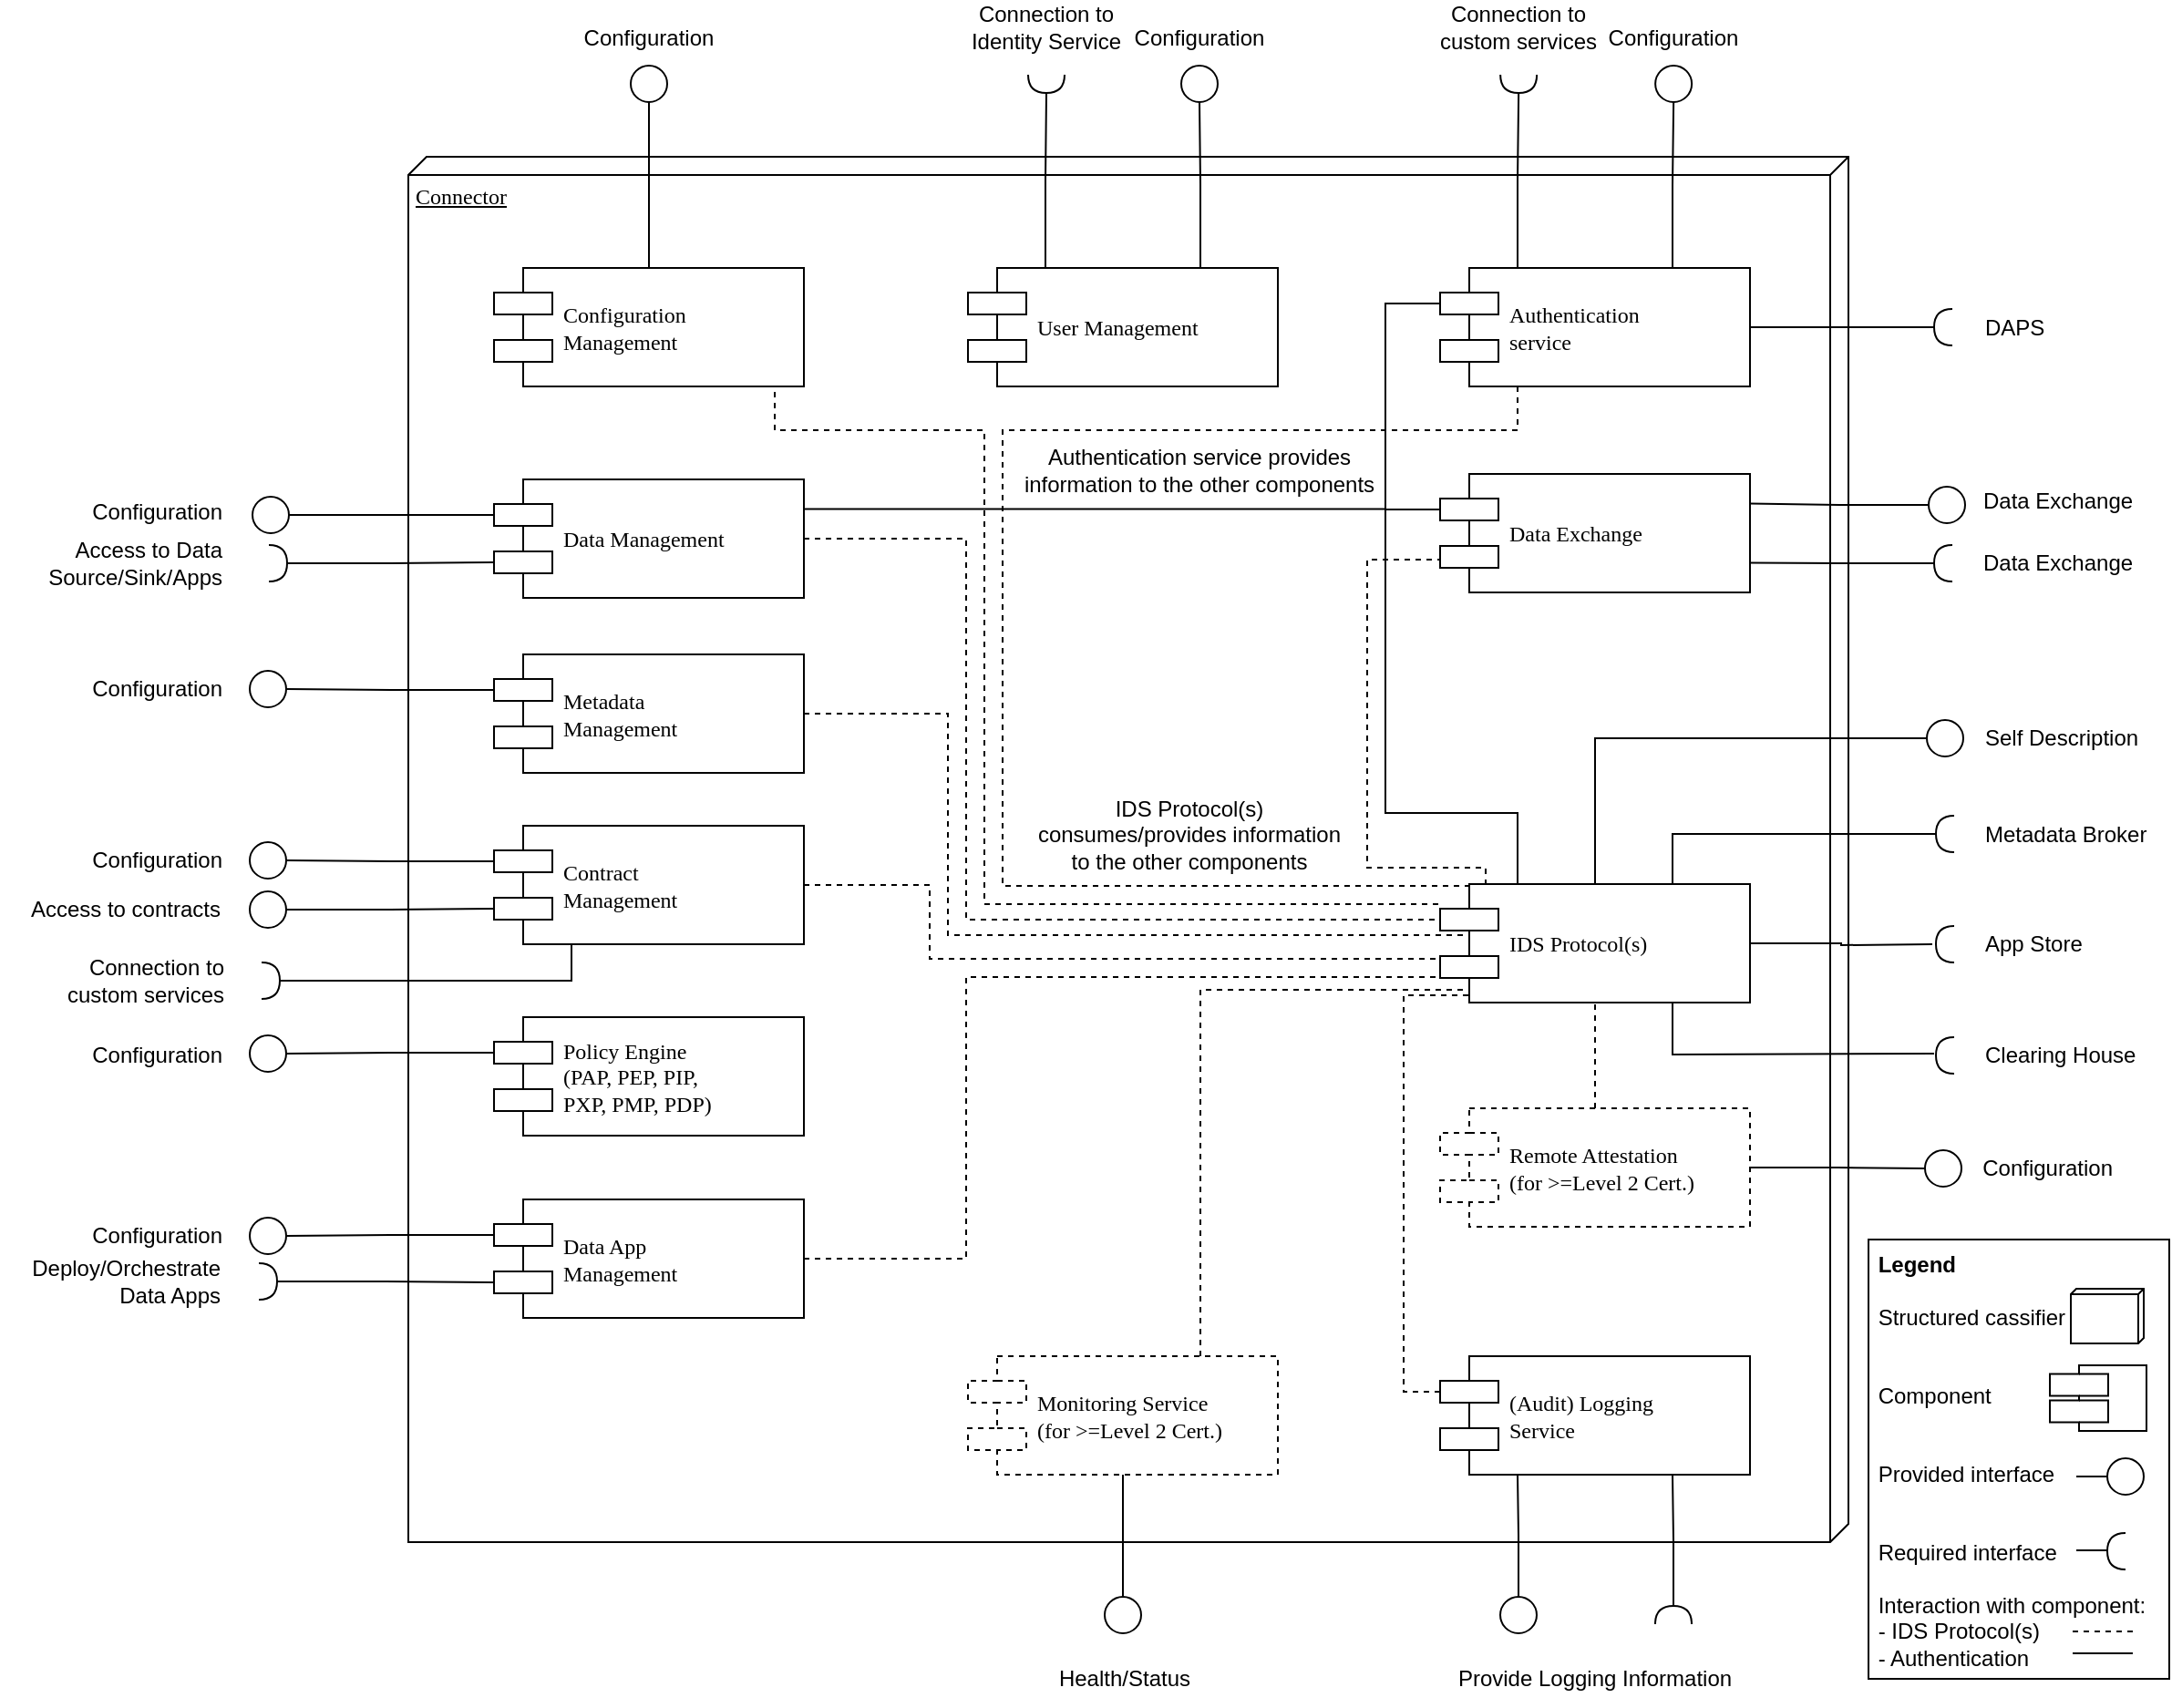 <mxfile version="16.4.11" type="device"><diagram name="Page-1" id="5f0bae14-7c28-e335-631c-24af17079c00"><mxGraphModel dx="2202" dy="1715" grid="1" gridSize="10" guides="1" tooltips="1" connect="1" arrows="1" fold="1" page="1" pageScale="1" pageWidth="1100" pageHeight="850" background="none" math="0" shadow="0"><root><mxCell id="0"/><mxCell id="1" parent="0"/><mxCell id="jyTs4A_rWqT5F-8VlOva-28" value="Connector" style="verticalAlign=top;align=left;spacingTop=8;spacingLeft=2;spacingRight=12;shape=cube;size=10;direction=south;fontStyle=4;html=1;rounded=0;shadow=0;comic=0;labelBackgroundColor=none;strokeWidth=1;fontFamily=Verdana;fontSize=12" parent="1" vertex="1"><mxGeometry x="154" y="50" width="790" height="760" as="geometry"/></mxCell><mxCell id="jyTs4A_rWqT5F-8VlOva-112" style="edgeStyle=orthogonalEdgeStyle;rounded=0;orthogonalLoop=1;jettySize=auto;html=1;exitX=1;exitY=0.5;exitDx=0;exitDy=0;entryX=0;entryY=0.3;entryDx=0;entryDy=0;endArrow=none;endFill=0;fillColor=#f8cecc;strokeColor=#000000;dashed=1;" parent="1" source="jyTs4A_rWqT5F-8VlOva-1" target="jyTs4A_rWqT5F-8VlOva-34" edge="1"><mxGeometry relative="1" as="geometry"><Array as="points"><mxPoint x="460" y="260"/><mxPoint x="460" y="469"/></Array></mxGeometry></mxCell><mxCell id="JZ4Dpea59XBY0IXT6QqH-74" style="edgeStyle=orthogonalEdgeStyle;rounded=0;orthogonalLoop=1;jettySize=auto;html=1;exitX=0;exitY=0.3;exitDx=0;exitDy=0;endArrow=none;endFill=0;entryX=1;entryY=0.5;entryDx=0;entryDy=0;" parent="1" source="jyTs4A_rWqT5F-8VlOva-1" target="JZ4Dpea59XBY0IXT6QqH-85" edge="1"><mxGeometry relative="1" as="geometry"><mxPoint x="40" y="230" as="targetPoint"/></mxGeometry></mxCell><mxCell id="jyTs4A_rWqT5F-8VlOva-1" value="Data Management" style="shape=component;align=left;spacingLeft=36;rounded=0;shadow=0;comic=0;labelBackgroundColor=none;strokeWidth=1;fontFamily=Verdana;fontSize=12;html=1;" parent="1" vertex="1"><mxGeometry x="201" y="227" width="170" height="65" as="geometry"/></mxCell><mxCell id="JZ4Dpea59XBY0IXT6QqH-13" style="edgeStyle=orthogonalEdgeStyle;rounded=0;orthogonalLoop=1;jettySize=auto;html=1;exitX=0.25;exitY=0;exitDx=0;exitDy=0;entryX=1;entryY=0.5;entryDx=0;entryDy=0;endArrow=none;endFill=0;entryPerimeter=0;" parent="1" source="jyTs4A_rWqT5F-8VlOva-2" target="JZ4Dpea59XBY0IXT6QqH-59" edge="1"><mxGeometry relative="1" as="geometry"><mxPoint x="538.5" y="16" as="targetPoint"/></mxGeometry></mxCell><mxCell id="JZ4Dpea59XBY0IXT6QqH-79" style="edgeStyle=orthogonalEdgeStyle;rounded=0;orthogonalLoop=1;jettySize=auto;html=1;exitX=0.75;exitY=0;exitDx=0;exitDy=0;endArrow=none;endFill=0;entryX=0.5;entryY=1;entryDx=0;entryDy=0;" parent="1" source="jyTs4A_rWqT5F-8VlOva-2" target="JZ4Dpea59XBY0IXT6QqH-99" edge="1"><mxGeometry relative="1" as="geometry"><mxPoint x="588" y="30" as="targetPoint"/></mxGeometry></mxCell><mxCell id="jyTs4A_rWqT5F-8VlOva-2" value="User Management" style="shape=component;align=left;spacingLeft=36;rounded=0;shadow=0;comic=0;labelBackgroundColor=none;strokeWidth=1;fontFamily=Verdana;fontSize=12;html=1;" parent="1" vertex="1"><mxGeometry x="461" y="111" width="170" height="65" as="geometry"/></mxCell><mxCell id="jyTs4A_rWqT5F-8VlOva-119" style="edgeStyle=orthogonalEdgeStyle;rounded=0;orthogonalLoop=1;jettySize=auto;html=1;exitX=0.75;exitY=0;exitDx=0;exitDy=0;entryX=0.094;entryY=0.892;entryDx=0;entryDy=0;endArrow=none;endFill=0;fillColor=#f8cecc;strokeColor=#000000;dashed=1;entryPerimeter=0;" parent="1" source="jyTs4A_rWqT5F-8VlOva-3" target="jyTs4A_rWqT5F-8VlOva-34" edge="1"><mxGeometry relative="1" as="geometry"><mxPoint x="546" y="687" as="sourcePoint"/><Array as="points"><mxPoint x="589" y="507"/></Array></mxGeometry></mxCell><mxCell id="JZ4Dpea59XBY0IXT6QqH-19" style="edgeStyle=orthogonalEdgeStyle;rounded=0;orthogonalLoop=1;jettySize=auto;html=1;exitX=0.5;exitY=1;exitDx=0;exitDy=0;entryX=0.5;entryY=0;entryDx=0;entryDy=0;endArrow=none;endFill=0;" parent="1" source="jyTs4A_rWqT5F-8VlOva-3" target="JZ4Dpea59XBY0IXT6QqH-17" edge="1"><mxGeometry relative="1" as="geometry"/></mxCell><mxCell id="jyTs4A_rWqT5F-8VlOva-3" value="Monitoring Service&lt;br&gt;(for &amp;gt;=Level 2 Cert.)" style="shape=component;align=left;spacingLeft=36;rounded=0;shadow=0;comic=0;labelBackgroundColor=none;strokeWidth=1;fontFamily=Verdana;fontSize=12;html=1;dashed=1;" parent="1" vertex="1"><mxGeometry x="461" y="708" width="170" height="65" as="geometry"/></mxCell><mxCell id="jyTs4A_rWqT5F-8VlOva-118" style="edgeStyle=orthogonalEdgeStyle;rounded=0;orthogonalLoop=1;jettySize=auto;html=1;exitX=0;exitY=0.3;exitDx=0;exitDy=0;endArrow=none;endFill=0;fillColor=#f8cecc;strokeColor=#000000;dashed=1;entryX=0.129;entryY=1;entryDx=0;entryDy=0;entryPerimeter=0;" parent="1" source="jyTs4A_rWqT5F-8VlOva-4" target="jyTs4A_rWqT5F-8VlOva-34" edge="1"><mxGeometry relative="1" as="geometry"><Array as="points"><mxPoint x="700" y="728"/><mxPoint x="700" y="510"/><mxPoint x="742" y="510"/></Array><mxPoint x="762.5" y="687" as="sourcePoint"/></mxGeometry></mxCell><mxCell id="jyTs4A_rWqT5F-8VlOva-4" value="(Audit) Logging&lt;br&gt;Service" style="shape=component;align=left;spacingLeft=36;rounded=0;shadow=0;comic=0;labelBackgroundColor=none;strokeWidth=1;fontFamily=Verdana;fontSize=12;html=1;" parent="1" vertex="1"><mxGeometry x="720" y="708" width="170" height="65" as="geometry"/></mxCell><mxCell id="JZ4Dpea59XBY0IXT6QqH-81" style="edgeStyle=orthogonalEdgeStyle;rounded=0;orthogonalLoop=1;jettySize=auto;html=1;exitX=0.5;exitY=0;exitDx=0;exitDy=0;entryX=0.5;entryY=1;entryDx=0;entryDy=0;endArrow=none;endFill=0;" parent="1" source="jyTs4A_rWqT5F-8VlOva-5" target="JZ4Dpea59XBY0IXT6QqH-80" edge="1"><mxGeometry relative="1" as="geometry"/></mxCell><mxCell id="JZ4Dpea59XBY0IXT6QqH-118" style="edgeStyle=orthogonalEdgeStyle;rounded=0;orthogonalLoop=1;jettySize=auto;html=1;exitX=0.5;exitY=1;exitDx=0;exitDy=0;dashed=1;endArrow=none;endFill=0;" parent="1" source="jyTs4A_rWqT5F-8VlOva-5" target="jyTs4A_rWqT5F-8VlOva-34" edge="1"><mxGeometry relative="1" as="geometry"><Array as="points"><mxPoint x="355" y="176"/><mxPoint x="355" y="200"/><mxPoint x="470" y="200"/><mxPoint x="470" y="460"/></Array></mxGeometry></mxCell><mxCell id="jyTs4A_rWqT5F-8VlOva-5" value="Configuration&lt;br&gt;Management" style="shape=component;align=left;spacingLeft=36;rounded=0;shadow=0;comic=0;labelBackgroundColor=none;strokeWidth=1;fontFamily=Verdana;fontSize=12;html=1;" parent="1" vertex="1"><mxGeometry x="201" y="111" width="170" height="65" as="geometry"/></mxCell><mxCell id="jyTs4A_rWqT5F-8VlOva-113" style="edgeStyle=orthogonalEdgeStyle;rounded=0;orthogonalLoop=1;jettySize=auto;html=1;exitX=1;exitY=0.5;exitDx=0;exitDy=0;entryX=0.153;entryY=0.431;entryDx=0;entryDy=0;endArrow=none;endFill=0;fillColor=#f8cecc;strokeColor=#000000;dashed=1;entryPerimeter=0;" parent="1" source="jyTs4A_rWqT5F-8VlOva-6" target="jyTs4A_rWqT5F-8VlOva-34" edge="1"><mxGeometry relative="1" as="geometry"><Array as="points"><mxPoint x="450" y="356"/><mxPoint x="450" y="477"/></Array></mxGeometry></mxCell><mxCell id="JZ4Dpea59XBY0IXT6QqH-75" style="edgeStyle=orthogonalEdgeStyle;rounded=0;orthogonalLoop=1;jettySize=auto;html=1;exitX=0;exitY=0.3;exitDx=0;exitDy=0;endArrow=none;endFill=0;entryX=1;entryY=0.5;entryDx=0;entryDy=0;" parent="1" source="jyTs4A_rWqT5F-8VlOva-6" target="JZ4Dpea59XBY0IXT6QqH-87" edge="1"><mxGeometry relative="1" as="geometry"><mxPoint x="110" y="380" as="targetPoint"/></mxGeometry></mxCell><mxCell id="jyTs4A_rWqT5F-8VlOva-6" value="Metadata&lt;br&gt;Management" style="shape=component;align=left;spacingLeft=36;rounded=0;shadow=0;comic=0;labelBackgroundColor=none;strokeWidth=1;fontFamily=Verdana;fontSize=12;html=1;" parent="1" vertex="1"><mxGeometry x="201" y="323" width="170" height="65" as="geometry"/></mxCell><mxCell id="jyTs4A_rWqT5F-8VlOva-114" style="edgeStyle=orthogonalEdgeStyle;rounded=0;orthogonalLoop=1;jettySize=auto;html=1;exitX=1;exitY=0.5;exitDx=0;exitDy=0;endArrow=none;endFill=0;fillColor=#f8cecc;strokeColor=#000000;dashed=1;" parent="1" source="jyTs4A_rWqT5F-8VlOva-7" edge="1"><mxGeometry relative="1" as="geometry"><Array as="points"><mxPoint x="440" y="450"/><mxPoint x="440" y="490"/><mxPoint x="720" y="490"/></Array><mxPoint x="720" y="500" as="targetPoint"/></mxGeometry></mxCell><mxCell id="JZ4Dpea59XBY0IXT6QqH-76" style="edgeStyle=orthogonalEdgeStyle;rounded=0;orthogonalLoop=1;jettySize=auto;html=1;exitX=0;exitY=0.3;exitDx=0;exitDy=0;endArrow=none;endFill=0;entryX=1;entryY=0.5;entryDx=0;entryDy=0;" parent="1" source="jyTs4A_rWqT5F-8VlOva-7" target="JZ4Dpea59XBY0IXT6QqH-90" edge="1"><mxGeometry relative="1" as="geometry"><mxPoint x="110" y="437" as="targetPoint"/></mxGeometry></mxCell><mxCell id="jyTs4A_rWqT5F-8VlOva-7" value="Contract&lt;br&gt;Management" style="shape=component;align=left;spacingLeft=36;rounded=0;shadow=0;comic=0;labelBackgroundColor=none;strokeWidth=1;fontFamily=Verdana;fontSize=12;html=1;" parent="1" vertex="1"><mxGeometry x="201" y="417" width="170" height="65" as="geometry"/></mxCell><mxCell id="JZ4Dpea59XBY0IXT6QqH-78" style="edgeStyle=orthogonalEdgeStyle;rounded=0;orthogonalLoop=1;jettySize=auto;html=1;exitX=0;exitY=0.3;exitDx=0;exitDy=0;endArrow=none;endFill=0;entryX=1;entryY=0.5;entryDx=0;entryDy=0;" parent="1" source="jyTs4A_rWqT5F-8VlOva-8" target="JZ4Dpea59XBY0IXT6QqH-92" edge="1"><mxGeometry relative="1" as="geometry"><mxPoint x="30" y="569" as="targetPoint"/></mxGeometry></mxCell><mxCell id="jyTs4A_rWqT5F-8VlOva-8" value="Policy Engine &lt;br&gt;(PAP, PEP, PIP, &lt;br&gt;PXP, PMP, PDP)" style="shape=component;align=left;spacingLeft=36;rounded=0;shadow=0;comic=0;labelBackgroundColor=none;strokeWidth=1;fontFamily=Verdana;fontSize=12;html=1;" parent="1" vertex="1"><mxGeometry x="201" y="522" width="170" height="65" as="geometry"/></mxCell><mxCell id="jyTs4A_rWqT5F-8VlOva-117" style="edgeStyle=orthogonalEdgeStyle;rounded=0;orthogonalLoop=1;jettySize=auto;html=1;exitX=1;exitY=0.5;exitDx=0;exitDy=0;entryX=0;entryY=0.7;entryDx=0;entryDy=0;endArrow=none;endFill=0;fillColor=#f8cecc;strokeColor=#000000;dashed=1;" parent="1" source="jyTs4A_rWqT5F-8VlOva-9" target="jyTs4A_rWqT5F-8VlOva-34" edge="1"><mxGeometry relative="1" as="geometry"><Array as="points"><mxPoint x="460" y="655"/><mxPoint x="460" y="500"/><mxPoint x="720" y="500"/></Array></mxGeometry></mxCell><mxCell id="JZ4Dpea59XBY0IXT6QqH-77" style="edgeStyle=orthogonalEdgeStyle;rounded=0;orthogonalLoop=1;jettySize=auto;html=1;exitX=0;exitY=0.3;exitDx=0;exitDy=0;endArrow=none;endFill=0;entryX=1;entryY=0.5;entryDx=0;entryDy=0;" parent="1" source="jyTs4A_rWqT5F-8VlOva-9" target="JZ4Dpea59XBY0IXT6QqH-94" edge="1"><mxGeometry relative="1" as="geometry"><mxPoint x="116" y="639" as="targetPoint"/></mxGeometry></mxCell><mxCell id="jyTs4A_rWqT5F-8VlOva-9" value="Data App&lt;br&gt;Management" style="shape=component;align=left;spacingLeft=36;rounded=0;shadow=0;comic=0;labelBackgroundColor=none;strokeWidth=1;fontFamily=Verdana;fontSize=12;html=1;" parent="1" vertex="1"><mxGeometry x="201" y="622" width="170" height="65" as="geometry"/></mxCell><mxCell id="jyTs4A_rWqT5F-8VlOva-32" style="edgeStyle=orthogonalEdgeStyle;rounded=0;orthogonalLoop=1;jettySize=auto;html=1;entryX=0.5;entryY=0;entryDx=0;entryDy=0;endArrow=none;endFill=0;exitX=0;exitY=0.5;exitDx=0;exitDy=0;" parent="1" source="jyTs4A_rWqT5F-8VlOva-31" target="jyTs4A_rWqT5F-8VlOva-34" edge="1"><mxGeometry relative="1" as="geometry"><mxPoint x="1024" y="421" as="sourcePoint"/><mxPoint x="903.04" y="420.975" as="targetPoint"/></mxGeometry></mxCell><mxCell id="jyTs4A_rWqT5F-8VlOva-31" value="" style="ellipse;whiteSpace=wrap;html=1;rounded=0;shadow=0;comic=0;labelBackgroundColor=none;strokeWidth=1;fontFamily=Verdana;fontSize=12;align=center;" parent="1" vertex="1"><mxGeometry x="987" y="359" width="20" height="20" as="geometry"/></mxCell><mxCell id="jyTs4A_rWqT5F-8VlOva-33" value="Self Description" style="text;html=1;strokeColor=none;fillColor=none;align=left;verticalAlign=middle;whiteSpace=wrap;rounded=0;" parent="1" vertex="1"><mxGeometry x="1017" y="354" width="90" height="30" as="geometry"/></mxCell><mxCell id="jyTs4A_rWqT5F-8VlOva-45" style="edgeStyle=orthogonalEdgeStyle;rounded=0;orthogonalLoop=1;jettySize=auto;html=1;entryX=1;entryY=0.25;entryDx=0;entryDy=0;endArrow=none;endFill=0;exitX=0;exitY=0.5;exitDx=0;exitDy=0;" parent="1" source="jyTs4A_rWqT5F-8VlOva-46" target="JZ4Dpea59XBY0IXT6QqH-14" edge="1"><mxGeometry relative="1" as="geometry"><mxPoint x="964" y="360" as="sourcePoint"/><mxPoint x="910" y="220.25" as="targetPoint"/></mxGeometry></mxCell><mxCell id="jyTs4A_rWqT5F-8VlOva-46" value="" style="ellipse;whiteSpace=wrap;html=1;rounded=0;shadow=0;comic=0;labelBackgroundColor=none;strokeWidth=1;fontFamily=Verdana;fontSize=12;align=center;" parent="1" vertex="1"><mxGeometry x="988" y="231" width="20" height="20" as="geometry"/></mxCell><mxCell id="jyTs4A_rWqT5F-8VlOva-63" value="Metadata Broker" style="text;html=1;strokeColor=none;fillColor=none;align=left;verticalAlign=middle;whiteSpace=wrap;rounded=0;" parent="1" vertex="1"><mxGeometry x="1017" y="406.5" width="100" height="30" as="geometry"/></mxCell><mxCell id="jyTs4A_rWqT5F-8VlOva-71" value="App Store" style="text;html=1;strokeColor=none;fillColor=none;align=left;verticalAlign=middle;whiteSpace=wrap;rounded=0;" parent="1" vertex="1"><mxGeometry x="1017" y="467" width="100" height="30" as="geometry"/></mxCell><mxCell id="jyTs4A_rWqT5F-8VlOva-72" style="edgeStyle=orthogonalEdgeStyle;rounded=0;orthogonalLoop=1;jettySize=auto;html=1;exitX=0;exitY=0.5;exitDx=0;exitDy=0;entryX=1;entryY=0.5;entryDx=0;entryDy=0;endArrow=none;endFill=0;" parent="1" target="jyTs4A_rWqT5F-8VlOva-34" edge="1"><mxGeometry relative="1" as="geometry"><mxPoint x="990" y="482" as="sourcePoint"/></mxGeometry></mxCell><mxCell id="jyTs4A_rWqT5F-8VlOva-76" value="Clearing House" style="text;html=1;strokeColor=none;fillColor=none;align=left;verticalAlign=middle;whiteSpace=wrap;rounded=0;" parent="1" vertex="1"><mxGeometry x="1017" y="528" width="100" height="30" as="geometry"/></mxCell><mxCell id="jyTs4A_rWqT5F-8VlOva-77" style="edgeStyle=orthogonalEdgeStyle;rounded=0;orthogonalLoop=1;jettySize=auto;html=1;exitX=0;exitY=0.5;exitDx=0;exitDy=0;entryX=0.75;entryY=1;entryDx=0;entryDy=0;endArrow=none;endFill=0;" parent="1" target="jyTs4A_rWqT5F-8VlOva-34" edge="1"><mxGeometry relative="1" as="geometry"><mxPoint x="991" y="542" as="sourcePoint"/></mxGeometry></mxCell><mxCell id="jyTs4A_rWqT5F-8VlOva-81" value="DAPS" style="text;html=1;strokeColor=none;fillColor=none;align=left;verticalAlign=middle;whiteSpace=wrap;rounded=0;" parent="1" vertex="1"><mxGeometry x="1017" y="128.5" width="100" height="30" as="geometry"/></mxCell><mxCell id="jyTs4A_rWqT5F-8VlOva-82" style="edgeStyle=orthogonalEdgeStyle;rounded=0;orthogonalLoop=1;jettySize=auto;html=1;exitX=1;exitY=0.5;exitDx=0;exitDy=0;entryX=1;entryY=0.5;entryDx=0;entryDy=0;endArrow=none;endFill=0;exitPerimeter=0;" parent="1" source="JZ4Dpea59XBY0IXT6QqH-64" target="JZ4Dpea59XBY0IXT6QqH-16" edge="1"><mxGeometry relative="1" as="geometry"><mxPoint x="992" y="654" as="sourcePoint"/></mxGeometry></mxCell><mxCell id="jyTs4A_rWqT5F-8VlOva-95" value="Access to Data Source/Sink/Apps" style="text;html=1;strokeColor=none;fillColor=none;align=right;verticalAlign=middle;whiteSpace=wrap;rounded=0;" parent="1" vertex="1"><mxGeometry x="-68.25" y="258" width="121.5" height="30" as="geometry"/></mxCell><mxCell id="jyTs4A_rWqT5F-8VlOva-97" value="Configuration" style="text;html=1;strokeColor=none;fillColor=none;align=center;verticalAlign=middle;whiteSpace=wrap;rounded=0;" parent="1" vertex="1"><mxGeometry x="249.25" y="-30" width="73.5" height="30" as="geometry"/></mxCell><mxCell id="jyTs4A_rWqT5F-8VlOva-134" value="Deploy/Orchestrate Data Apps" style="text;html=1;strokeColor=none;fillColor=none;align=right;verticalAlign=middle;whiteSpace=wrap;rounded=0;" parent="1" vertex="1"><mxGeometry x="-56.75" y="652" width="110" height="30" as="geometry"/></mxCell><mxCell id="jyTs4A_rWqT5F-8VlOva-136" value="IDS Protocol(s) consumes/provides information to the other components" style="text;html=1;strokeColor=none;fillColor=none;align=center;verticalAlign=middle;whiteSpace=wrap;rounded=0;" parent="1" vertex="1"><mxGeometry x="495" y="406.5" width="175" height="30" as="geometry"/></mxCell><mxCell id="JZ4Dpea59XBY0IXT6QqH-83" style="edgeStyle=orthogonalEdgeStyle;rounded=0;orthogonalLoop=1;jettySize=auto;html=1;exitX=0.5;exitY=0;exitDx=0;exitDy=0;entryX=0.5;entryY=1;entryDx=0;entryDy=0;dashed=1;endArrow=none;endFill=0;" parent="1" source="jyTs4A_rWqT5F-8VlOva-138" target="jyTs4A_rWqT5F-8VlOva-34" edge="1"><mxGeometry relative="1" as="geometry"/></mxCell><mxCell id="jyTs4A_rWqT5F-8VlOva-138" value="Remote Attestation&lt;br&gt;(for &amp;gt;=Level 2 Cert.)" style="shape=component;align=left;spacingLeft=36;rounded=0;shadow=0;comic=0;labelBackgroundColor=none;strokeWidth=1;fontFamily=Verdana;fontSize=12;html=1;dashed=1;" parent="1" vertex="1"><mxGeometry x="720" y="572" width="170" height="65" as="geometry"/></mxCell><mxCell id="jyTs4A_rWqT5F-8VlOva-148" style="edgeStyle=orthogonalEdgeStyle;rounded=0;orthogonalLoop=1;jettySize=auto;html=1;exitX=1;exitY=0.5;exitDx=0;exitDy=0;entryX=0;entryY=0.7;entryDx=0;entryDy=0;endArrow=none;endFill=0;strokeColor=#000000;" parent="1" source="jyTs4A_rWqT5F-8VlOva-146" target="jyTs4A_rWqT5F-8VlOva-7" edge="1"><mxGeometry relative="1" as="geometry"/></mxCell><mxCell id="jyTs4A_rWqT5F-8VlOva-146" value="" style="ellipse;whiteSpace=wrap;html=1;rounded=0;shadow=0;comic=0;labelBackgroundColor=none;strokeWidth=1;fontFamily=Verdana;fontSize=12;align=center;" parent="1" vertex="1"><mxGeometry x="67" y="453" width="20" height="20" as="geometry"/></mxCell><mxCell id="jyTs4A_rWqT5F-8VlOva-147" value="Access to contracts" style="text;html=1;strokeColor=none;fillColor=none;align=right;verticalAlign=middle;whiteSpace=wrap;rounded=0;" parent="1" vertex="1"><mxGeometry x="-70" y="448" width="123.25" height="30" as="geometry"/></mxCell><mxCell id="JZ4Dpea59XBY0IXT6QqH-11" value="Connection to Identity Service" style="text;html=1;strokeColor=none;fillColor=none;align=center;verticalAlign=middle;whiteSpace=wrap;rounded=0;" parent="1" vertex="1"><mxGeometry x="452.94" y="-36" width="102.13" height="30" as="geometry"/></mxCell><mxCell id="JZ4Dpea59XBY0IXT6QqH-119" style="edgeStyle=orthogonalEdgeStyle;rounded=0;orthogonalLoop=1;jettySize=auto;html=1;exitX=0;exitY=0.7;exitDx=0;exitDy=0;entryX=0.112;entryY=0.154;entryDx=0;entryDy=0;dashed=1;endArrow=none;endFill=0;entryPerimeter=0;" parent="1" source="JZ4Dpea59XBY0IXT6QqH-14" target="jyTs4A_rWqT5F-8VlOva-34" edge="1"><mxGeometry relative="1" as="geometry"><Array as="points"><mxPoint x="720" y="271"/><mxPoint x="680" y="271"/><mxPoint x="680" y="440"/><mxPoint x="745" y="440"/><mxPoint x="745" y="459"/></Array></mxGeometry></mxCell><mxCell id="JZ4Dpea59XBY0IXT6QqH-14" value="Data Exchange" style="shape=component;align=left;spacingLeft=36;rounded=0;shadow=0;comic=0;labelBackgroundColor=none;strokeWidth=1;fontFamily=Verdana;fontSize=12;html=1;" parent="1" vertex="1"><mxGeometry x="720" y="224" width="170" height="65" as="geometry"/></mxCell><mxCell id="JZ4Dpea59XBY0IXT6QqH-71" style="edgeStyle=orthogonalEdgeStyle;rounded=0;orthogonalLoop=1;jettySize=auto;html=1;exitX=0;exitY=0.3;exitDx=0;exitDy=0;endArrow=none;endFill=0;entryX=1;entryY=0.25;entryDx=0;entryDy=0;" parent="1" source="JZ4Dpea59XBY0IXT6QqH-16" target="jyTs4A_rWqT5F-8VlOva-1" edge="1"><mxGeometry relative="1" as="geometry"><mxPoint x="700" y="98.5" as="sourcePoint"/><mxPoint x="370" y="265" as="targetPoint"/><Array as="points"><mxPoint x="690" y="131"/><mxPoint x="690" y="243"/></Array></mxGeometry></mxCell><mxCell id="JZ4Dpea59XBY0IXT6QqH-117" style="edgeStyle=orthogonalEdgeStyle;rounded=0;orthogonalLoop=1;jettySize=auto;html=1;exitX=0.25;exitY=1;exitDx=0;exitDy=0;endArrow=none;endFill=0;dashed=1;entryX=0.171;entryY=0.169;entryDx=0;entryDy=0;entryPerimeter=0;" parent="1" source="JZ4Dpea59XBY0IXT6QqH-16" target="jyTs4A_rWqT5F-8VlOva-34" edge="1"><mxGeometry relative="1" as="geometry"><Array as="points"><mxPoint x="763" y="200"/><mxPoint x="480" y="200"/><mxPoint x="480" y="450"/><mxPoint x="749" y="450"/></Array></mxGeometry></mxCell><mxCell id="JZ4Dpea59XBY0IXT6QqH-121" style="edgeStyle=orthogonalEdgeStyle;rounded=0;orthogonalLoop=1;jettySize=auto;html=1;exitX=0;exitY=0.3;exitDx=0;exitDy=0;entryX=0.25;entryY=0;entryDx=0;entryDy=0;endArrow=none;endFill=0;" parent="1" source="JZ4Dpea59XBY0IXT6QqH-16" target="jyTs4A_rWqT5F-8VlOva-34" edge="1"><mxGeometry relative="1" as="geometry"><Array as="points"><mxPoint x="690" y="131"/><mxPoint x="690" y="410"/><mxPoint x="763" y="410"/></Array></mxGeometry></mxCell><mxCell id="nE7xQ-qJ__2BftJ0NdA2-9" style="edgeStyle=orthogonalEdgeStyle;rounded=0;orthogonalLoop=1;jettySize=auto;html=1;exitX=0;exitY=0.3;exitDx=0;exitDy=0;entryX=0;entryY=0.3;entryDx=0;entryDy=0;endArrow=none;endFill=0;" edge="1" parent="1" source="JZ4Dpea59XBY0IXT6QqH-16" target="JZ4Dpea59XBY0IXT6QqH-14"><mxGeometry relative="1" as="geometry"><Array as="points"><mxPoint x="690" y="131"/><mxPoint x="690" y="244"/></Array></mxGeometry></mxCell><mxCell id="JZ4Dpea59XBY0IXT6QqH-16" value="Authentication&lt;br&gt;service" style="shape=component;align=left;spacingLeft=36;rounded=0;shadow=0;comic=0;labelBackgroundColor=none;strokeWidth=1;fontFamily=Verdana;fontSize=12;html=1;" parent="1" vertex="1"><mxGeometry x="720" y="111" width="170" height="65" as="geometry"/></mxCell><mxCell id="JZ4Dpea59XBY0IXT6QqH-17" value="" style="ellipse;whiteSpace=wrap;html=1;rounded=0;shadow=0;comic=0;labelBackgroundColor=none;strokeWidth=1;fontFamily=Verdana;fontSize=12;align=center;" parent="1" vertex="1"><mxGeometry x="536" y="840" width="20" height="20" as="geometry"/></mxCell><mxCell id="JZ4Dpea59XBY0IXT6QqH-18" value="Health/Status" style="text;html=1;strokeColor=none;fillColor=none;align=center;verticalAlign=middle;whiteSpace=wrap;rounded=0;" parent="1" vertex="1"><mxGeometry x="495" y="870" width="104" height="30" as="geometry"/></mxCell><mxCell id="JZ4Dpea59XBY0IXT6QqH-51" style="edgeStyle=orthogonalEdgeStyle;rounded=0;orthogonalLoop=1;jettySize=auto;html=1;exitX=0.5;exitY=0;exitDx=0;exitDy=0;entryX=0.25;entryY=1;entryDx=0;entryDy=0;endArrow=none;endFill=0;" parent="1" source="JZ4Dpea59XBY0IXT6QqH-47" target="jyTs4A_rWqT5F-8VlOva-4" edge="1"><mxGeometry relative="1" as="geometry"/></mxCell><mxCell id="JZ4Dpea59XBY0IXT6QqH-47" value="" style="ellipse;whiteSpace=wrap;html=1;rounded=0;shadow=0;comic=0;labelBackgroundColor=none;strokeWidth=1;fontFamily=Verdana;fontSize=12;align=center;" parent="1" vertex="1"><mxGeometry x="753" y="840" width="20" height="20" as="geometry"/></mxCell><mxCell id="JZ4Dpea59XBY0IXT6QqH-48" value="Provide Logging Information" style="text;html=1;strokeColor=none;fillColor=none;align=center;verticalAlign=middle;whiteSpace=wrap;rounded=0;" parent="1" vertex="1"><mxGeometry x="727" y="870" width="156" height="30" as="geometry"/></mxCell><mxCell id="JZ4Dpea59XBY0IXT6QqH-55" style="edgeStyle=orthogonalEdgeStyle;rounded=0;orthogonalLoop=1;jettySize=auto;html=1;exitX=1;exitY=0.5;exitDx=0;exitDy=0;exitPerimeter=0;entryX=0;entryY=0.7;entryDx=0;entryDy=0;endArrow=none;endFill=0;" parent="1" source="JZ4Dpea59XBY0IXT6QqH-52" target="jyTs4A_rWqT5F-8VlOva-1" edge="1"><mxGeometry relative="1" as="geometry"/></mxCell><mxCell id="JZ4Dpea59XBY0IXT6QqH-52" value="" style="shape=requiredInterface;html=1;verticalLabelPosition=bottom;sketch=0;" parent="1" vertex="1"><mxGeometry x="77.5" y="263" width="10" height="20" as="geometry"/></mxCell><mxCell id="JZ4Dpea59XBY0IXT6QqH-58" style="edgeStyle=orthogonalEdgeStyle;rounded=0;orthogonalLoop=1;jettySize=auto;html=1;exitX=1;exitY=0.5;exitDx=0;exitDy=0;exitPerimeter=0;entryX=0;entryY=0.7;entryDx=0;entryDy=0;endArrow=none;endFill=0;" parent="1" source="JZ4Dpea59XBY0IXT6QqH-56" target="jyTs4A_rWqT5F-8VlOva-9" edge="1"><mxGeometry relative="1" as="geometry"/></mxCell><mxCell id="JZ4Dpea59XBY0IXT6QqH-56" value="" style="shape=requiredInterface;html=1;verticalLabelPosition=bottom;sketch=0;" parent="1" vertex="1"><mxGeometry x="72" y="657" width="10" height="20" as="geometry"/></mxCell><mxCell id="JZ4Dpea59XBY0IXT6QqH-59" value="" style="shape=requiredInterface;html=1;verticalLabelPosition=bottom;sketch=0;rotation=90;" parent="1" vertex="1"><mxGeometry x="499" width="10" height="20" as="geometry"/></mxCell><mxCell id="JZ4Dpea59XBY0IXT6QqH-70" style="edgeStyle=orthogonalEdgeStyle;rounded=0;orthogonalLoop=1;jettySize=auto;html=1;exitX=1;exitY=0.5;exitDx=0;exitDy=0;exitPerimeter=0;entryX=1;entryY=0.75;entryDx=0;entryDy=0;endArrow=none;endFill=0;" parent="1" source="JZ4Dpea59XBY0IXT6QqH-60" target="JZ4Dpea59XBY0IXT6QqH-14" edge="1"><mxGeometry relative="1" as="geometry"/></mxCell><mxCell id="JZ4Dpea59XBY0IXT6QqH-60" value="" style="shape=requiredInterface;html=1;verticalLabelPosition=bottom;sketch=0;rotation=-180;" parent="1" vertex="1"><mxGeometry x="991" y="263" width="10" height="20" as="geometry"/></mxCell><mxCell id="JZ4Dpea59XBY0IXT6QqH-69" style="edgeStyle=orthogonalEdgeStyle;rounded=0;orthogonalLoop=1;jettySize=auto;html=1;exitX=1;exitY=0.5;exitDx=0;exitDy=0;exitPerimeter=0;entryX=0.75;entryY=0;entryDx=0;entryDy=0;endArrow=none;endFill=0;" parent="1" source="JZ4Dpea59XBY0IXT6QqH-61" target="jyTs4A_rWqT5F-8VlOva-34" edge="1"><mxGeometry relative="1" as="geometry"/></mxCell><mxCell id="JZ4Dpea59XBY0IXT6QqH-61" value="" style="shape=requiredInterface;html=1;verticalLabelPosition=bottom;sketch=0;rotation=-180;" parent="1" vertex="1"><mxGeometry x="992" y="411.5" width="10" height="20" as="geometry"/></mxCell><mxCell id="JZ4Dpea59XBY0IXT6QqH-62" value="" style="shape=requiredInterface;html=1;verticalLabelPosition=bottom;sketch=0;rotation=-180;" parent="1" vertex="1"><mxGeometry x="992" y="472" width="10" height="20" as="geometry"/></mxCell><mxCell id="JZ4Dpea59XBY0IXT6QqH-63" value="" style="shape=requiredInterface;html=1;verticalLabelPosition=bottom;sketch=0;rotation=-180;" parent="1" vertex="1"><mxGeometry x="992" y="533" width="10" height="20" as="geometry"/></mxCell><mxCell id="JZ4Dpea59XBY0IXT6QqH-64" value="" style="shape=requiredInterface;html=1;verticalLabelPosition=bottom;sketch=0;rotation=-180;" parent="1" vertex="1"><mxGeometry x="991" y="133.5" width="10" height="20" as="geometry"/></mxCell><mxCell id="JZ4Dpea59XBY0IXT6QqH-68" style="edgeStyle=orthogonalEdgeStyle;rounded=0;orthogonalLoop=1;jettySize=auto;html=1;exitX=1;exitY=0.5;exitDx=0;exitDy=0;exitPerimeter=0;entryX=0.75;entryY=1;entryDx=0;entryDy=0;endArrow=none;endFill=0;" parent="1" source="JZ4Dpea59XBY0IXT6QqH-66" target="jyTs4A_rWqT5F-8VlOva-4" edge="1"><mxGeometry relative="1" as="geometry"/></mxCell><mxCell id="JZ4Dpea59XBY0IXT6QqH-66" value="" style="shape=requiredInterface;html=1;verticalLabelPosition=bottom;sketch=0;rotation=-90;" parent="1" vertex="1"><mxGeometry x="843" y="840" width="10" height="20" as="geometry"/></mxCell><mxCell id="JZ4Dpea59XBY0IXT6QqH-80" value="" style="ellipse;whiteSpace=wrap;html=1;rounded=0;shadow=0;comic=0;labelBackgroundColor=none;strokeWidth=1;fontFamily=Verdana;fontSize=12;align=center;" parent="1" vertex="1"><mxGeometry x="276" width="20" height="20" as="geometry"/></mxCell><mxCell id="JZ4Dpea59XBY0IXT6QqH-84" value="Configuration" style="text;html=1;strokeColor=none;fillColor=none;align=right;verticalAlign=middle;whiteSpace=wrap;rounded=0;" parent="1" vertex="1"><mxGeometry x="-20.25" y="229.5" width="73.5" height="30" as="geometry"/></mxCell><mxCell id="JZ4Dpea59XBY0IXT6QqH-85" value="" style="ellipse;whiteSpace=wrap;html=1;rounded=0;shadow=0;comic=0;labelBackgroundColor=none;strokeWidth=1;fontFamily=Verdana;fontSize=12;align=center;" parent="1" vertex="1"><mxGeometry x="68.5" y="236.5" width="20" height="20" as="geometry"/></mxCell><mxCell id="JZ4Dpea59XBY0IXT6QqH-87" value="" style="ellipse;whiteSpace=wrap;html=1;rounded=0;shadow=0;comic=0;labelBackgroundColor=none;strokeWidth=1;fontFamily=Verdana;fontSize=12;align=center;" parent="1" vertex="1"><mxGeometry x="67" y="332" width="20" height="20" as="geometry"/></mxCell><mxCell id="JZ4Dpea59XBY0IXT6QqH-89" value="Configuration" style="text;html=1;strokeColor=none;fillColor=none;align=right;verticalAlign=middle;whiteSpace=wrap;rounded=0;" parent="1" vertex="1"><mxGeometry x="-20.25" y="327" width="73.5" height="30" as="geometry"/></mxCell><mxCell id="JZ4Dpea59XBY0IXT6QqH-90" value="" style="ellipse;whiteSpace=wrap;html=1;rounded=0;shadow=0;comic=0;labelBackgroundColor=none;strokeWidth=1;fontFamily=Verdana;fontSize=12;align=center;" parent="1" vertex="1"><mxGeometry x="67" y="426" width="20" height="20" as="geometry"/></mxCell><mxCell id="JZ4Dpea59XBY0IXT6QqH-91" value="Configuration" style="text;html=1;strokeColor=none;fillColor=none;align=right;verticalAlign=middle;whiteSpace=wrap;rounded=0;" parent="1" vertex="1"><mxGeometry x="-20.25" y="421" width="73.5" height="30" as="geometry"/></mxCell><mxCell id="JZ4Dpea59XBY0IXT6QqH-92" value="" style="ellipse;whiteSpace=wrap;html=1;rounded=0;shadow=0;comic=0;labelBackgroundColor=none;strokeWidth=1;fontFamily=Verdana;fontSize=12;align=center;" parent="1" vertex="1"><mxGeometry x="67" y="532" width="20" height="20" as="geometry"/></mxCell><mxCell id="JZ4Dpea59XBY0IXT6QqH-93" value="Configuration" style="text;html=1;strokeColor=none;fillColor=none;align=right;verticalAlign=middle;whiteSpace=wrap;rounded=0;" parent="1" vertex="1"><mxGeometry x="-20.25" y="528" width="73.5" height="30" as="geometry"/></mxCell><mxCell id="JZ4Dpea59XBY0IXT6QqH-94" value="" style="ellipse;whiteSpace=wrap;html=1;rounded=0;shadow=0;comic=0;labelBackgroundColor=none;strokeWidth=1;fontFamily=Verdana;fontSize=12;align=center;" parent="1" vertex="1"><mxGeometry x="67" y="632" width="20" height="20" as="geometry"/></mxCell><mxCell id="JZ4Dpea59XBY0IXT6QqH-95" value="Configuration" style="text;html=1;strokeColor=none;fillColor=none;align=right;verticalAlign=middle;whiteSpace=wrap;rounded=0;" parent="1" vertex="1"><mxGeometry x="-20.25" y="627" width="73.5" height="30" as="geometry"/></mxCell><mxCell id="JZ4Dpea59XBY0IXT6QqH-97" style="edgeStyle=orthogonalEdgeStyle;rounded=0;orthogonalLoop=1;jettySize=auto;html=1;exitX=1;exitY=0.5;exitDx=0;exitDy=0;exitPerimeter=0;entryX=0.25;entryY=1;entryDx=0;entryDy=0;endArrow=none;endFill=0;" parent="1" source="JZ4Dpea59XBY0IXT6QqH-96" target="jyTs4A_rWqT5F-8VlOva-7" edge="1"><mxGeometry relative="1" as="geometry"/></mxCell><mxCell id="JZ4Dpea59XBY0IXT6QqH-96" value="" style="shape=requiredInterface;html=1;verticalLabelPosition=bottom;sketch=0;" parent="1" vertex="1"><mxGeometry x="73.5" y="492" width="10" height="20" as="geometry"/></mxCell><mxCell id="JZ4Dpea59XBY0IXT6QqH-98" value="Connection to custom services" style="text;html=1;strokeColor=none;fillColor=none;align=right;verticalAlign=middle;whiteSpace=wrap;rounded=0;" parent="1" vertex="1"><mxGeometry x="-60" y="487" width="115" height="30" as="geometry"/></mxCell><mxCell id="JZ4Dpea59XBY0IXT6QqH-99" value="" style="ellipse;whiteSpace=wrap;html=1;rounded=0;shadow=0;comic=0;labelBackgroundColor=none;strokeWidth=1;fontFamily=Verdana;fontSize=12;align=center;" parent="1" vertex="1"><mxGeometry x="578" width="20" height="20" as="geometry"/></mxCell><mxCell id="JZ4Dpea59XBY0IXT6QqH-101" value="Configuration" style="text;html=1;strokeColor=none;fillColor=none;align=center;verticalAlign=middle;whiteSpace=wrap;rounded=0;" parent="1" vertex="1"><mxGeometry x="551.25" y="-30" width="73.5" height="30" as="geometry"/></mxCell><mxCell id="JZ4Dpea59XBY0IXT6QqH-106" style="edgeStyle=orthogonalEdgeStyle;rounded=0;orthogonalLoop=1;jettySize=auto;html=1;exitX=0.25;exitY=0;exitDx=0;exitDy=0;entryX=1;entryY=0.5;entryDx=0;entryDy=0;endArrow=none;endFill=0;entryPerimeter=0;" parent="1" source="JZ4Dpea59XBY0IXT6QqH-16" target="JZ4Dpea59XBY0IXT6QqH-109" edge="1"><mxGeometry relative="1" as="geometry"><mxPoint x="766.07" y="80" as="sourcePoint"/><mxPoint x="806.57" y="16" as="targetPoint"/></mxGeometry></mxCell><mxCell id="JZ4Dpea59XBY0IXT6QqH-107" style="edgeStyle=orthogonalEdgeStyle;rounded=0;orthogonalLoop=1;jettySize=auto;html=1;exitX=0.75;exitY=0;exitDx=0;exitDy=0;endArrow=none;endFill=0;entryX=0.5;entryY=1;entryDx=0;entryDy=0;" parent="1" source="JZ4Dpea59XBY0IXT6QqH-16" target="JZ4Dpea59XBY0IXT6QqH-110" edge="1"><mxGeometry relative="1" as="geometry"><mxPoint x="856.07" y="30" as="targetPoint"/><mxPoint x="846.07" y="80" as="sourcePoint"/></mxGeometry></mxCell><mxCell id="JZ4Dpea59XBY0IXT6QqH-108" value="Connection to custom services" style="text;html=1;strokeColor=none;fillColor=none;align=center;verticalAlign=middle;whiteSpace=wrap;rounded=0;" parent="1" vertex="1"><mxGeometry x="712" y="-36" width="102.13" height="30" as="geometry"/></mxCell><mxCell id="JZ4Dpea59XBY0IXT6QqH-109" value="" style="shape=requiredInterface;html=1;verticalLabelPosition=bottom;sketch=0;rotation=90;" parent="1" vertex="1"><mxGeometry x="758.07" width="10" height="20" as="geometry"/></mxCell><mxCell id="JZ4Dpea59XBY0IXT6QqH-110" value="" style="ellipse;whiteSpace=wrap;html=1;rounded=0;shadow=0;comic=0;labelBackgroundColor=none;strokeWidth=1;fontFamily=Verdana;fontSize=12;align=center;" parent="1" vertex="1"><mxGeometry x="838.07" width="20" height="20" as="geometry"/></mxCell><mxCell id="JZ4Dpea59XBY0IXT6QqH-111" value="Configuration" style="text;html=1;strokeColor=none;fillColor=none;align=center;verticalAlign=middle;whiteSpace=wrap;rounded=0;" parent="1" vertex="1"><mxGeometry x="811.32" y="-30" width="73.5" height="30" as="geometry"/></mxCell><mxCell id="JZ4Dpea59XBY0IXT6QqH-112" value="" style="ellipse;whiteSpace=wrap;html=1;rounded=0;shadow=0;comic=0;labelBackgroundColor=none;strokeWidth=1;fontFamily=Verdana;fontSize=12;align=center;" parent="1" vertex="1"><mxGeometry x="986" y="595" width="20" height="20" as="geometry"/></mxCell><mxCell id="JZ4Dpea59XBY0IXT6QqH-113" style="edgeStyle=orthogonalEdgeStyle;rounded=0;orthogonalLoop=1;jettySize=auto;html=1;exitX=1;exitY=0.5;exitDx=0;exitDy=0;endArrow=none;endFill=0;entryX=0;entryY=0.5;entryDx=0;entryDy=0;" parent="1" source="jyTs4A_rWqT5F-8VlOva-138" target="JZ4Dpea59XBY0IXT6QqH-112" edge="1"><mxGeometry relative="1" as="geometry"><mxPoint x="97" y="637" as="targetPoint"/><mxPoint x="211" y="636.5" as="sourcePoint"/></mxGeometry></mxCell><mxCell id="JZ4Dpea59XBY0IXT6QqH-114" value="Configuration" style="text;html=1;strokeColor=none;fillColor=none;align=right;verticalAlign=middle;whiteSpace=wrap;rounded=0;" parent="1" vertex="1"><mxGeometry x="1017" y="590" width="73.5" height="30" as="geometry"/></mxCell><mxCell id="JZ4Dpea59XBY0IXT6QqH-115" value="Data Exchange" style="text;html=1;strokeColor=none;fillColor=none;align=left;verticalAlign=middle;whiteSpace=wrap;rounded=0;" parent="1" vertex="1"><mxGeometry x="1016" y="224" width="90" height="30" as="geometry"/></mxCell><mxCell id="JZ4Dpea59XBY0IXT6QqH-116" value="Data Exchange" style="text;html=1;strokeColor=none;fillColor=none;align=left;verticalAlign=middle;whiteSpace=wrap;rounded=0;" parent="1" vertex="1"><mxGeometry x="1016" y="258" width="90" height="30" as="geometry"/></mxCell><mxCell id="nE7xQ-qJ__2BftJ0NdA2-1" value="&lt;b&gt;&amp;nbsp;Legend&lt;br&gt;&lt;/b&gt;&lt;br&gt;&lt;div&gt;&amp;nbsp;Structured cassifier&lt;/div&gt;&lt;div&gt;&lt;span&gt;&lt;br&gt;&lt;/span&gt;&lt;/div&gt;&lt;div&gt;&lt;span&gt;&lt;br&gt;&lt;/span&gt;&lt;/div&gt;&lt;div&gt;&lt;span&gt;&amp;nbsp;Component&lt;/span&gt;&lt;/div&gt;&lt;div&gt;&lt;span&gt;&lt;br&gt;&lt;/span&gt;&lt;/div&gt;&lt;div&gt;&lt;span&gt;&lt;br&gt;&lt;/span&gt;&lt;/div&gt;&lt;div&gt;&lt;span&gt;&amp;nbsp;Provided interface&lt;/span&gt;&lt;br&gt;&lt;/div&gt;&lt;div&gt;&lt;span&gt;&lt;br&gt;&lt;/span&gt;&lt;/div&gt;&lt;div&gt;&lt;span&gt;&lt;br&gt;&lt;/span&gt;&lt;/div&gt;&lt;div&gt;&lt;span&gt;&amp;nbsp;Required interface&lt;/span&gt;&lt;/div&gt;&lt;div&gt;&lt;span&gt;&lt;br&gt;&lt;/span&gt;&lt;/div&gt;&lt;div&gt;&lt;span&gt;&amp;nbsp;Interaction&amp;nbsp;&lt;/span&gt;&lt;span&gt;with component:&lt;/span&gt;&lt;/div&gt;&lt;div&gt;&amp;nbsp;- IDS Protocol(s)&lt;/div&gt;&lt;div&gt;&amp;nbsp;- Authentication&lt;/div&gt;" style="rounded=0;whiteSpace=wrap;html=1;align=left;verticalAlign=top;" vertex="1" parent="1"><mxGeometry x="955" y="644" width="165" height="241" as="geometry"/></mxCell><mxCell id="nE7xQ-qJ__2BftJ0NdA2-2" value="" style="verticalAlign=top;align=left;spacingTop=8;spacingLeft=2;spacingRight=12;shape=cube;size=3;direction=south;fontStyle=4;html=1;rounded=0;shadow=0;comic=0;labelBackgroundColor=none;strokeWidth=1;fontFamily=Verdana;fontSize=12" vertex="1" parent="1"><mxGeometry x="1066" y="671" width="40" height="30" as="geometry"/></mxCell><mxCell id="nE7xQ-qJ__2BftJ0NdA2-3" value="" style="shape=component;align=left;spacingLeft=36;rounded=0;shadow=0;comic=0;labelBackgroundColor=none;strokeWidth=1;fontFamily=Verdana;fontSize=12;html=1;" vertex="1" parent="1"><mxGeometry x="1054.5" y="713" width="53" height="36" as="geometry"/></mxCell><mxCell id="nE7xQ-qJ__2BftJ0NdA2-4" value="" style="ellipse;whiteSpace=wrap;html=1;rounded=0;shadow=0;comic=0;labelBackgroundColor=none;strokeWidth=1;fontFamily=Verdana;fontSize=12;align=center;" vertex="1" parent="1"><mxGeometry x="1086" y="764" width="20" height="20" as="geometry"/></mxCell><mxCell id="nE7xQ-qJ__2BftJ0NdA2-6" value="" style="endArrow=none;html=1;rounded=0;entryX=0;entryY=0.5;entryDx=0;entryDy=0;" edge="1" parent="1"><mxGeometry width="50" height="50" relative="1" as="geometry"><mxPoint x="1069" y="774" as="sourcePoint"/><mxPoint x="1086" y="774" as="targetPoint"/></mxGeometry></mxCell><mxCell id="nE7xQ-qJ__2BftJ0NdA2-7" value="" style="shape=requiredInterface;html=1;verticalLabelPosition=bottom;sketch=0;rotation=-180;" vertex="1" parent="1"><mxGeometry x="1086" y="805" width="10" height="20" as="geometry"/></mxCell><mxCell id="nE7xQ-qJ__2BftJ0NdA2-8" value="" style="endArrow=none;html=1;rounded=0;entryX=0;entryY=0.5;entryDx=0;entryDy=0;" edge="1" parent="1"><mxGeometry width="50" height="50" relative="1" as="geometry"><mxPoint x="1069" y="814.5" as="sourcePoint"/><mxPoint x="1086" y="814.5" as="targetPoint"/></mxGeometry></mxCell><mxCell id="jyTs4A_rWqT5F-8VlOva-34" value="IDS Protocol(s)" style="shape=component;align=left;spacingLeft=36;rounded=0;shadow=0;comic=0;labelBackgroundColor=none;strokeWidth=1;fontFamily=Verdana;fontSize=12;html=1;" parent="1" vertex="1"><mxGeometry x="720" y="449" width="170" height="65" as="geometry"/></mxCell><mxCell id="nE7xQ-qJ__2BftJ0NdA2-10" value="" style="endArrow=none;html=1;rounded=0;" edge="1" parent="1"><mxGeometry width="50" height="50" relative="1" as="geometry"><mxPoint x="1067" y="871" as="sourcePoint"/><mxPoint x="1100" y="871" as="targetPoint"/></mxGeometry></mxCell><mxCell id="nE7xQ-qJ__2BftJ0NdA2-11" value="" style="endArrow=none;html=1;rounded=0;dashed=1;" edge="1" parent="1"><mxGeometry width="50" height="50" relative="1" as="geometry"><mxPoint x="1067" y="859" as="sourcePoint"/><mxPoint x="1100" y="859" as="targetPoint"/></mxGeometry></mxCell><mxCell id="nE7xQ-qJ__2BftJ0NdA2-12" value="Authentication service provides information to the other components" style="text;html=1;strokeColor=none;fillColor=none;align=center;verticalAlign=middle;whiteSpace=wrap;rounded=0;" vertex="1" parent="1"><mxGeometry x="488" y="206.5" width="200" height="30" as="geometry"/></mxCell></root></mxGraphModel></diagram></mxfile>